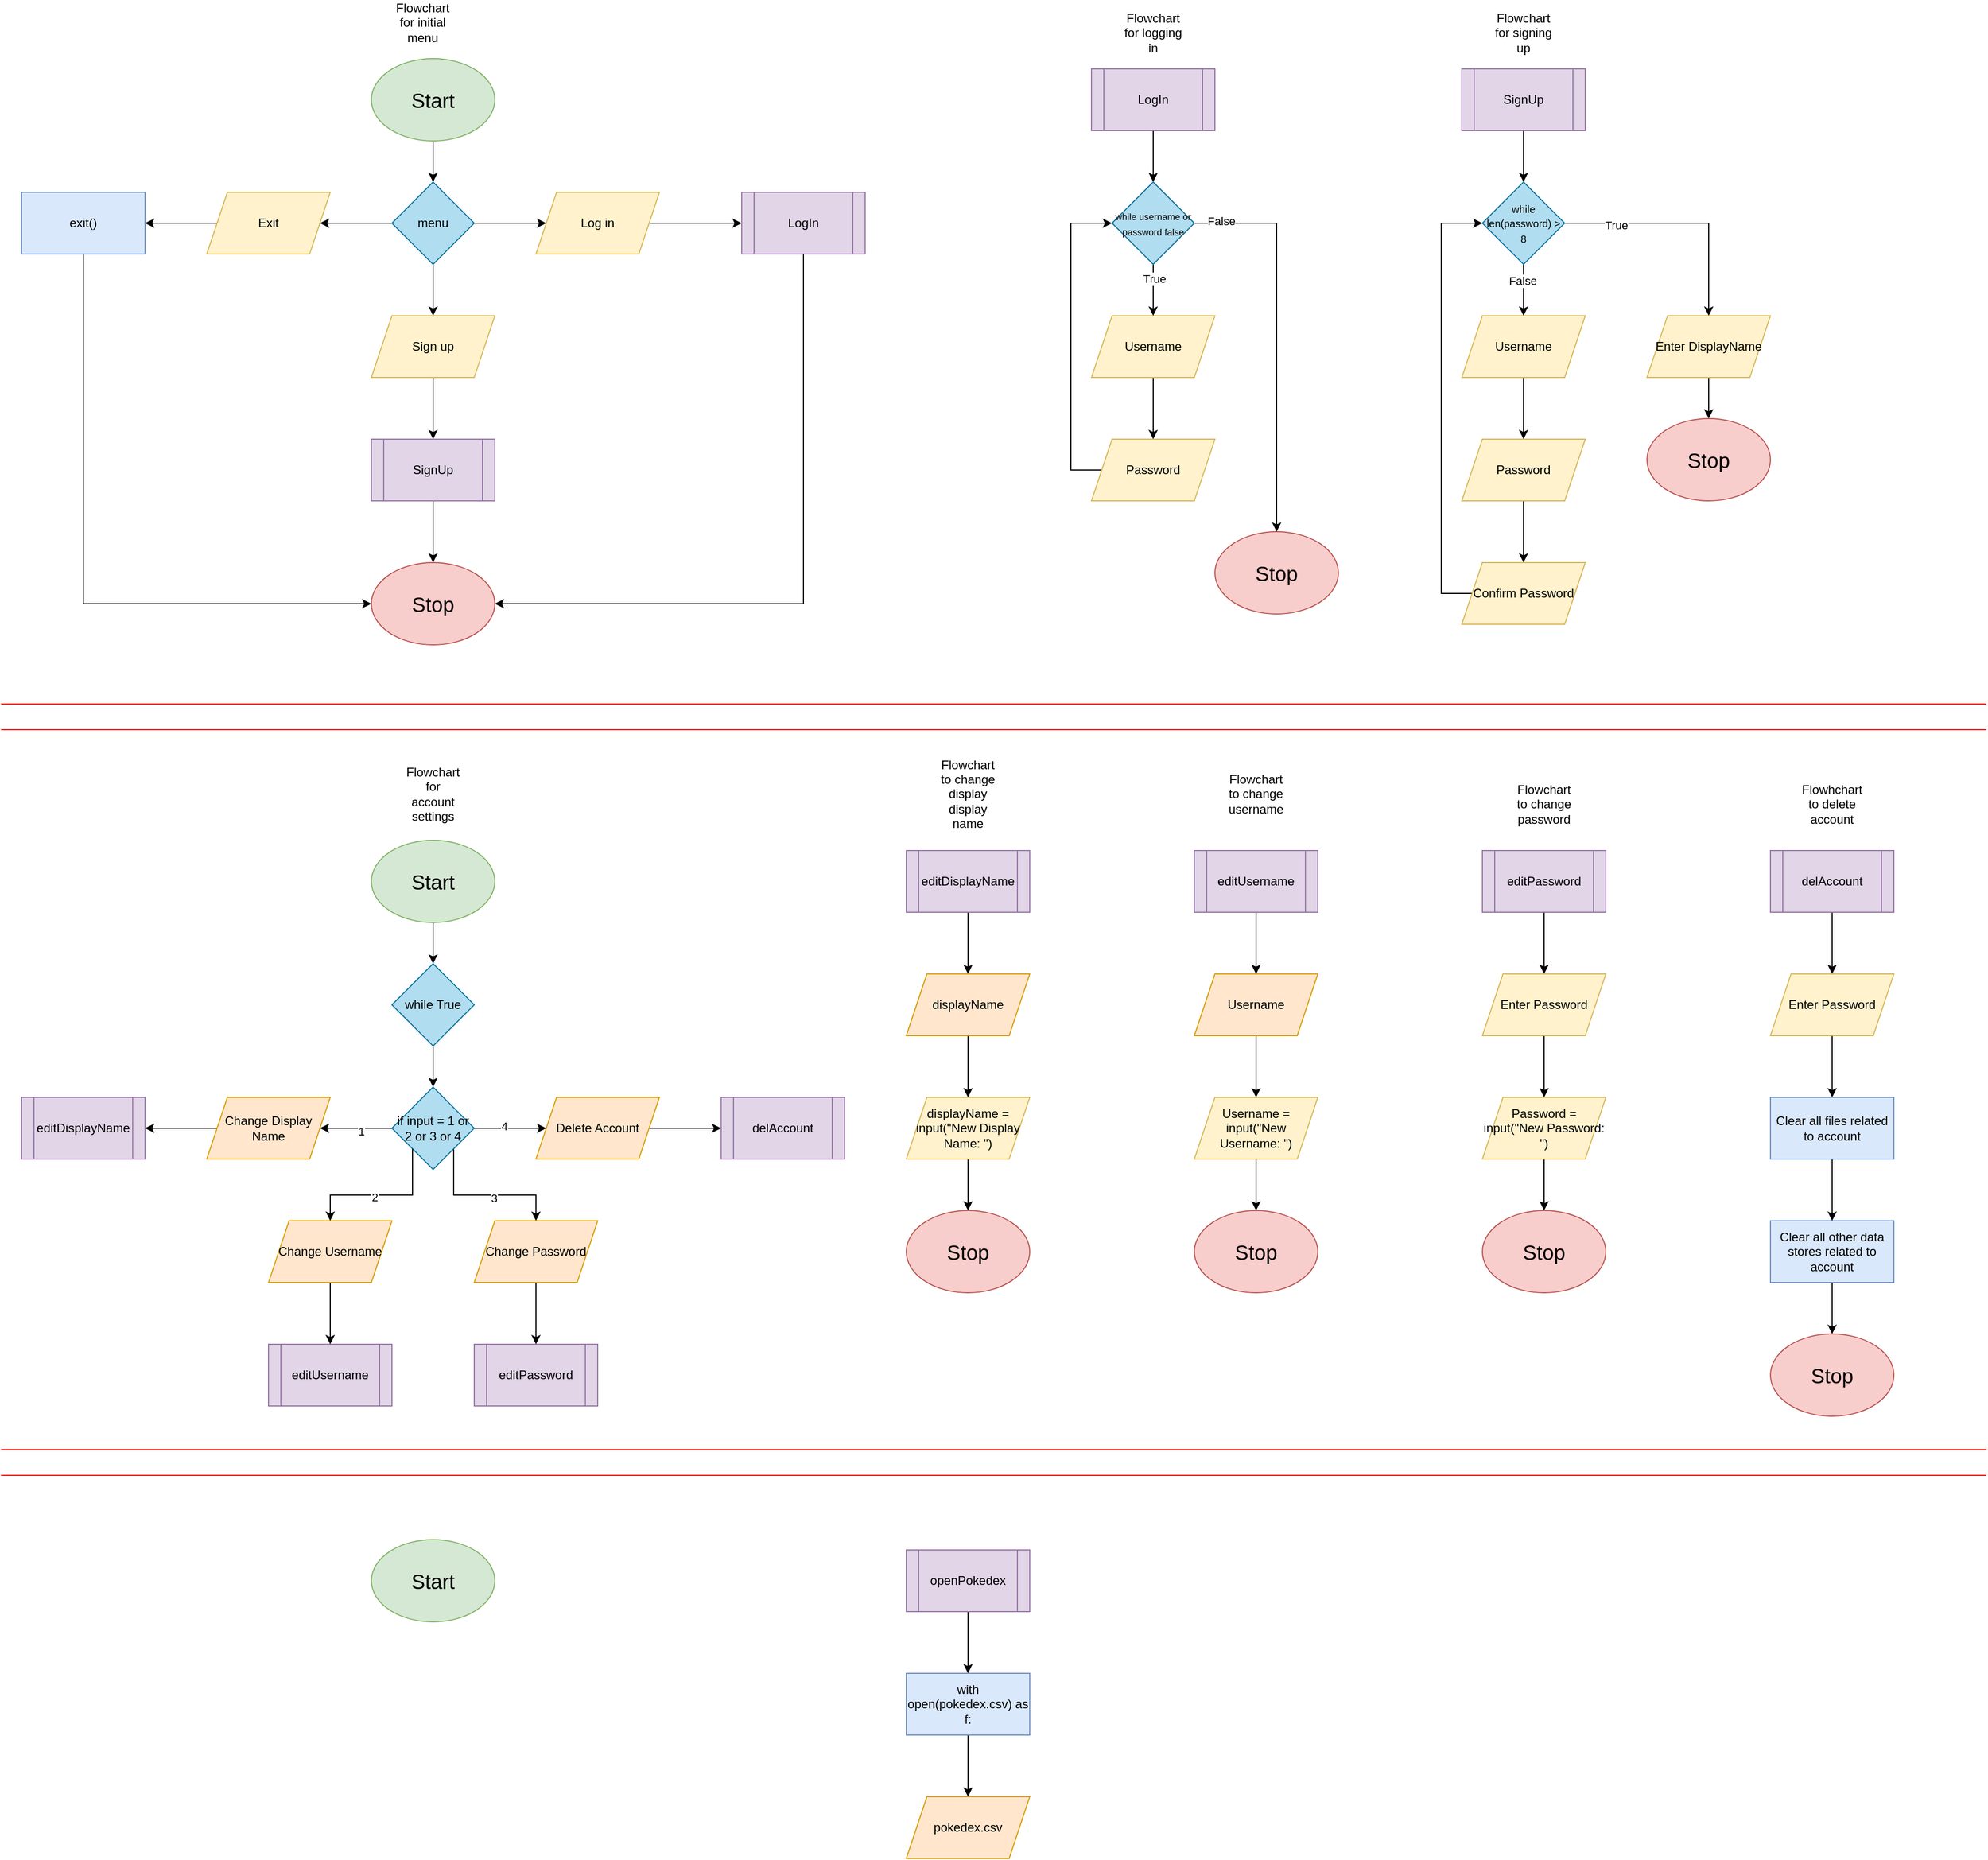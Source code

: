 <mxfile version="22.1.21" type="google">
  <diagram name="Page-1" id="HYOMEYhp4u_rswwWf5U5">
    <mxGraphModel grid="1" page="1" gridSize="10" guides="1" tooltips="1" connect="1" arrows="1" fold="1" pageScale="1" pageWidth="10000" pageHeight="10000" math="0" shadow="0">
      <root>
        <mxCell id="0" />
        <mxCell id="1" parent="0" />
        <mxCell id="A1cnm3-KWDeCmwyzPE66-7" style="edgeStyle=orthogonalEdgeStyle;rounded=0;orthogonalLoop=1;jettySize=auto;html=1;exitX=0.5;exitY=1;exitDx=0;exitDy=0;entryX=0.5;entryY=0;entryDx=0;entryDy=0;" edge="1" parent="1" source="A1cnm3-KWDeCmwyzPE66-2" target="A1cnm3-KWDeCmwyzPE66-3">
          <mxGeometry relative="1" as="geometry" />
        </mxCell>
        <mxCell id="A1cnm3-KWDeCmwyzPE66-2" value="&lt;font style=&quot;font-size: 20px;&quot;&gt;Start&lt;/font&gt;" style="ellipse;whiteSpace=wrap;html=1;fillColor=#d5e8d4;strokeColor=#82b366;" vertex="1" parent="1">
          <mxGeometry x="360" y="80" width="120" height="80" as="geometry" />
        </mxCell>
        <mxCell id="A1cnm3-KWDeCmwyzPE66-9" style="edgeStyle=orthogonalEdgeStyle;rounded=0;orthogonalLoop=1;jettySize=auto;html=1;exitX=1;exitY=0.5;exitDx=0;exitDy=0;entryX=0;entryY=0.5;entryDx=0;entryDy=0;" edge="1" parent="1" source="A1cnm3-KWDeCmwyzPE66-3" target="A1cnm3-KWDeCmwyzPE66-4">
          <mxGeometry relative="1" as="geometry" />
        </mxCell>
        <mxCell id="A1cnm3-KWDeCmwyzPE66-10" style="edgeStyle=orthogonalEdgeStyle;rounded=0;orthogonalLoop=1;jettySize=auto;html=1;exitX=0;exitY=0.5;exitDx=0;exitDy=0;entryX=1;entryY=0.5;entryDx=0;entryDy=0;" edge="1" parent="1" source="A1cnm3-KWDeCmwyzPE66-3" target="A1cnm3-KWDeCmwyzPE66-6">
          <mxGeometry relative="1" as="geometry" />
        </mxCell>
        <mxCell id="A1cnm3-KWDeCmwyzPE66-11" style="edgeStyle=orthogonalEdgeStyle;rounded=0;orthogonalLoop=1;jettySize=auto;html=1;exitX=0.5;exitY=1;exitDx=0;exitDy=0;entryX=0.5;entryY=0;entryDx=0;entryDy=0;" edge="1" parent="1" source="A1cnm3-KWDeCmwyzPE66-3" target="A1cnm3-KWDeCmwyzPE66-5">
          <mxGeometry relative="1" as="geometry" />
        </mxCell>
        <mxCell id="A1cnm3-KWDeCmwyzPE66-3" value="menu" style="rhombus;whiteSpace=wrap;html=1;fillColor=#b1ddf0;strokeColor=#10739e;" vertex="1" parent="1">
          <mxGeometry x="380" y="200" width="80" height="80" as="geometry" />
        </mxCell>
        <mxCell id="A1cnm3-KWDeCmwyzPE66-16" style="edgeStyle=orthogonalEdgeStyle;rounded=0;orthogonalLoop=1;jettySize=auto;html=1;exitX=1;exitY=0.5;exitDx=0;exitDy=0;entryX=0;entryY=0.5;entryDx=0;entryDy=0;" edge="1" parent="1" source="A1cnm3-KWDeCmwyzPE66-4" target="A1cnm3-KWDeCmwyzPE66-15">
          <mxGeometry relative="1" as="geometry" />
        </mxCell>
        <mxCell id="A1cnm3-KWDeCmwyzPE66-4" value="Log in" style="shape=parallelogram;perimeter=parallelogramPerimeter;whiteSpace=wrap;html=1;fixedSize=1;fillColor=#fff2cc;strokeColor=#d6b656;" vertex="1" parent="1">
          <mxGeometry x="520" y="210" width="120" height="60" as="geometry" />
        </mxCell>
        <mxCell id="A1cnm3-KWDeCmwyzPE66-38" style="edgeStyle=orthogonalEdgeStyle;rounded=0;orthogonalLoop=1;jettySize=auto;html=1;exitX=0.5;exitY=1;exitDx=0;exitDy=0;entryX=0.5;entryY=0;entryDx=0;entryDy=0;" edge="1" parent="1" source="A1cnm3-KWDeCmwyzPE66-5" target="A1cnm3-KWDeCmwyzPE66-37">
          <mxGeometry relative="1" as="geometry" />
        </mxCell>
        <mxCell id="A1cnm3-KWDeCmwyzPE66-5" value="Sign up" style="shape=parallelogram;perimeter=parallelogramPerimeter;whiteSpace=wrap;html=1;fixedSize=1;fillColor=#fff2cc;strokeColor=#d6b656;" vertex="1" parent="1">
          <mxGeometry x="360" y="330" width="120" height="60" as="geometry" />
        </mxCell>
        <mxCell id="A1cnm3-KWDeCmwyzPE66-14" style="edgeStyle=orthogonalEdgeStyle;rounded=0;orthogonalLoop=1;jettySize=auto;html=1;exitX=0;exitY=0.5;exitDx=0;exitDy=0;entryX=1;entryY=0.5;entryDx=0;entryDy=0;" edge="1" parent="1" source="A1cnm3-KWDeCmwyzPE66-6" target="A1cnm3-KWDeCmwyzPE66-13">
          <mxGeometry relative="1" as="geometry" />
        </mxCell>
        <mxCell id="A1cnm3-KWDeCmwyzPE66-6" value="Exit" style="shape=parallelogram;perimeter=parallelogramPerimeter;whiteSpace=wrap;html=1;fixedSize=1;fillColor=#fff2cc;strokeColor=#d6b656;" vertex="1" parent="1">
          <mxGeometry x="200" y="210" width="120" height="60" as="geometry" />
        </mxCell>
        <mxCell id="A1cnm3-KWDeCmwyzPE66-57" style="edgeStyle=orthogonalEdgeStyle;rounded=0;orthogonalLoop=1;jettySize=auto;html=1;exitX=0.5;exitY=1;exitDx=0;exitDy=0;entryX=0;entryY=0.5;entryDx=0;entryDy=0;" edge="1" parent="1" source="A1cnm3-KWDeCmwyzPE66-13" target="A1cnm3-KWDeCmwyzPE66-54">
          <mxGeometry relative="1" as="geometry" />
        </mxCell>
        <mxCell id="A1cnm3-KWDeCmwyzPE66-13" value="exit()" style="rounded=0;whiteSpace=wrap;html=1;fillColor=#dae8fc;strokeColor=#6c8ebf;" vertex="1" parent="1">
          <mxGeometry x="20" y="210" width="120" height="60" as="geometry" />
        </mxCell>
        <mxCell id="A1cnm3-KWDeCmwyzPE66-56" style="edgeStyle=orthogonalEdgeStyle;rounded=0;orthogonalLoop=1;jettySize=auto;html=1;exitX=0.5;exitY=1;exitDx=0;exitDy=0;entryX=1;entryY=0.5;entryDx=0;entryDy=0;" edge="1" parent="1" source="A1cnm3-KWDeCmwyzPE66-15" target="A1cnm3-KWDeCmwyzPE66-54">
          <mxGeometry relative="1" as="geometry" />
        </mxCell>
        <mxCell id="A1cnm3-KWDeCmwyzPE66-15" value="LogIn" style="shape=process;whiteSpace=wrap;html=1;backgroundOutline=1;fillColor=#e1d5e7;strokeColor=#9673a6;" vertex="1" parent="1">
          <mxGeometry x="720" y="210" width="120" height="60" as="geometry" />
        </mxCell>
        <mxCell id="A1cnm3-KWDeCmwyzPE66-30" style="edgeStyle=orthogonalEdgeStyle;rounded=0;orthogonalLoop=1;jettySize=auto;html=1;exitX=0.5;exitY=1;exitDx=0;exitDy=0;entryX=0.5;entryY=0;entryDx=0;entryDy=0;" edge="1" parent="1" source="A1cnm3-KWDeCmwyzPE66-17" target="A1cnm3-KWDeCmwyzPE66-29">
          <mxGeometry relative="1" as="geometry" />
        </mxCell>
        <mxCell id="A1cnm3-KWDeCmwyzPE66-17" value="LogIn" style="shape=process;whiteSpace=wrap;html=1;backgroundOutline=1;fillColor=#e1d5e7;strokeColor=#9673a6;" vertex="1" parent="1">
          <mxGeometry x="1060" y="90" width="120" height="60" as="geometry" />
        </mxCell>
        <mxCell id="A1cnm3-KWDeCmwyzPE66-21" style="edgeStyle=orthogonalEdgeStyle;rounded=0;orthogonalLoop=1;jettySize=auto;html=1;exitX=0.5;exitY=1;exitDx=0;exitDy=0;entryX=0.5;entryY=0;entryDx=0;entryDy=0;" edge="1" parent="1" source="A1cnm3-KWDeCmwyzPE66-18" target="A1cnm3-KWDeCmwyzPE66-19">
          <mxGeometry relative="1" as="geometry" />
        </mxCell>
        <mxCell id="A1cnm3-KWDeCmwyzPE66-18" value="Username" style="shape=parallelogram;perimeter=parallelogramPerimeter;whiteSpace=wrap;html=1;fixedSize=1;fillColor=#fff2cc;strokeColor=#d6b656;" vertex="1" parent="1">
          <mxGeometry x="1060" y="330" width="120" height="60" as="geometry" />
        </mxCell>
        <mxCell id="A1cnm3-KWDeCmwyzPE66-32" style="edgeStyle=orthogonalEdgeStyle;rounded=0;orthogonalLoop=1;jettySize=auto;html=1;exitX=0;exitY=0.5;exitDx=0;exitDy=0;entryX=0;entryY=0.5;entryDx=0;entryDy=0;" edge="1" parent="1" source="A1cnm3-KWDeCmwyzPE66-19" target="A1cnm3-KWDeCmwyzPE66-29">
          <mxGeometry relative="1" as="geometry">
            <Array as="points">
              <mxPoint x="1040" y="480" />
              <mxPoint x="1040" y="240" />
            </Array>
          </mxGeometry>
        </mxCell>
        <mxCell id="A1cnm3-KWDeCmwyzPE66-19" value="Password" style="shape=parallelogram;perimeter=parallelogramPerimeter;whiteSpace=wrap;html=1;fixedSize=1;fillColor=#fff2cc;strokeColor=#d6b656;" vertex="1" parent="1">
          <mxGeometry x="1060" y="450" width="120" height="60" as="geometry" />
        </mxCell>
        <mxCell id="A1cnm3-KWDeCmwyzPE66-26" value="&lt;font style=&quot;font-size: 20px;&quot;&gt;Stop&lt;/font&gt;" style="ellipse;whiteSpace=wrap;html=1;fillColor=#f8cecc;strokeColor=#b85450;" vertex="1" parent="1">
          <mxGeometry x="1180" y="540" width="120" height="80" as="geometry" />
        </mxCell>
        <mxCell id="A1cnm3-KWDeCmwyzPE66-31" style="edgeStyle=orthogonalEdgeStyle;rounded=0;orthogonalLoop=1;jettySize=auto;html=1;exitX=0.5;exitY=1;exitDx=0;exitDy=0;entryX=0.5;entryY=0;entryDx=0;entryDy=0;" edge="1" parent="1" source="A1cnm3-KWDeCmwyzPE66-29" target="A1cnm3-KWDeCmwyzPE66-18">
          <mxGeometry relative="1" as="geometry" />
        </mxCell>
        <mxCell id="A1cnm3-KWDeCmwyzPE66-33" value="True" style="edgeLabel;html=1;align=center;verticalAlign=middle;resizable=0;points=[];" connectable="0" vertex="1" parent="A1cnm3-KWDeCmwyzPE66-31">
          <mxGeometry x="-0.467" y="1" relative="1" as="geometry">
            <mxPoint as="offset" />
          </mxGeometry>
        </mxCell>
        <mxCell id="A1cnm3-KWDeCmwyzPE66-34" style="edgeStyle=orthogonalEdgeStyle;rounded=0;orthogonalLoop=1;jettySize=auto;html=1;exitX=1;exitY=0.5;exitDx=0;exitDy=0;entryX=0.5;entryY=0;entryDx=0;entryDy=0;" edge="1" parent="1" source="A1cnm3-KWDeCmwyzPE66-29" target="A1cnm3-KWDeCmwyzPE66-26">
          <mxGeometry relative="1" as="geometry">
            <mxPoint x="1240" y="550" as="targetPoint" />
          </mxGeometry>
        </mxCell>
        <mxCell id="A1cnm3-KWDeCmwyzPE66-35" value="False" style="edgeLabel;html=1;align=center;verticalAlign=middle;resizable=0;points=[];" connectable="0" vertex="1" parent="A1cnm3-KWDeCmwyzPE66-34">
          <mxGeometry x="-0.863" y="2" relative="1" as="geometry">
            <mxPoint as="offset" />
          </mxGeometry>
        </mxCell>
        <mxCell id="A1cnm3-KWDeCmwyzPE66-29" value="&lt;font style=&quot;font-size: 9px;&quot;&gt;while username or password false&lt;/font&gt;" style="rhombus;whiteSpace=wrap;html=1;fillColor=#b1ddf0;strokeColor=#10739e;" vertex="1" parent="1">
          <mxGeometry x="1080" y="200" width="80" height="80" as="geometry" />
        </mxCell>
        <mxCell id="A1cnm3-KWDeCmwyzPE66-40" style="edgeStyle=orthogonalEdgeStyle;rounded=0;orthogonalLoop=1;jettySize=auto;html=1;exitX=0.5;exitY=1;exitDx=0;exitDy=0;entryX=0.5;entryY=0;entryDx=0;entryDy=0;" edge="1" parent="1" source="A1cnm3-KWDeCmwyzPE66-36" target="A1cnm3-KWDeCmwyzPE66-39">
          <mxGeometry relative="1" as="geometry" />
        </mxCell>
        <mxCell id="A1cnm3-KWDeCmwyzPE66-36" value="SignUp" style="shape=process;whiteSpace=wrap;html=1;backgroundOutline=1;fillColor=#e1d5e7;strokeColor=#9673a6;" vertex="1" parent="1">
          <mxGeometry x="1420" y="90" width="120" height="60" as="geometry" />
        </mxCell>
        <mxCell id="A1cnm3-KWDeCmwyzPE66-55" style="edgeStyle=orthogonalEdgeStyle;rounded=0;orthogonalLoop=1;jettySize=auto;html=1;exitX=0.5;exitY=1;exitDx=0;exitDy=0;entryX=0.5;entryY=0;entryDx=0;entryDy=0;" edge="1" parent="1" source="A1cnm3-KWDeCmwyzPE66-37" target="A1cnm3-KWDeCmwyzPE66-54">
          <mxGeometry relative="1" as="geometry" />
        </mxCell>
        <mxCell id="A1cnm3-KWDeCmwyzPE66-37" value="SignUp" style="shape=process;whiteSpace=wrap;html=1;backgroundOutline=1;fillColor=#e1d5e7;strokeColor=#9673a6;" vertex="1" parent="1">
          <mxGeometry x="360" y="450" width="120" height="60" as="geometry" />
        </mxCell>
        <mxCell id="A1cnm3-KWDeCmwyzPE66-43" style="edgeStyle=orthogonalEdgeStyle;rounded=0;orthogonalLoop=1;jettySize=auto;html=1;exitX=0.5;exitY=1;exitDx=0;exitDy=0;entryX=0.5;entryY=0;entryDx=0;entryDy=0;" edge="1" parent="1" source="A1cnm3-KWDeCmwyzPE66-39" target="A1cnm3-KWDeCmwyzPE66-41">
          <mxGeometry relative="1" as="geometry" />
        </mxCell>
        <mxCell id="A1cnm3-KWDeCmwyzPE66-48" value="False" style="edgeLabel;html=1;align=center;verticalAlign=middle;resizable=0;points=[];" connectable="0" vertex="1" parent="A1cnm3-KWDeCmwyzPE66-43">
          <mxGeometry x="-0.36" y="-1" relative="1" as="geometry">
            <mxPoint as="offset" />
          </mxGeometry>
        </mxCell>
        <mxCell id="A1cnm3-KWDeCmwyzPE66-51" style="edgeStyle=orthogonalEdgeStyle;rounded=0;orthogonalLoop=1;jettySize=auto;html=1;exitX=1;exitY=0.5;exitDx=0;exitDy=0;entryX=0.5;entryY=0;entryDx=0;entryDy=0;" edge="1" parent="1" source="A1cnm3-KWDeCmwyzPE66-39" target="A1cnm3-KWDeCmwyzPE66-49">
          <mxGeometry relative="1" as="geometry" />
        </mxCell>
        <mxCell id="A1cnm3-KWDeCmwyzPE66-58" value="True" style="edgeLabel;html=1;align=center;verticalAlign=middle;resizable=0;points=[];" connectable="0" vertex="1" parent="A1cnm3-KWDeCmwyzPE66-51">
          <mxGeometry x="-0.569" y="-2" relative="1" as="geometry">
            <mxPoint as="offset" />
          </mxGeometry>
        </mxCell>
        <mxCell id="A1cnm3-KWDeCmwyzPE66-39" value="&lt;font style=&quot;font-size: 10px;&quot;&gt;while len(password) &amp;gt; 8&lt;/font&gt;" style="rhombus;whiteSpace=wrap;html=1;fillColor=#b1ddf0;strokeColor=#10739e;" vertex="1" parent="1">
          <mxGeometry x="1440" y="200" width="80" height="80" as="geometry" />
        </mxCell>
        <mxCell id="A1cnm3-KWDeCmwyzPE66-44" style="edgeStyle=orthogonalEdgeStyle;rounded=0;orthogonalLoop=1;jettySize=auto;html=1;exitX=0.5;exitY=1;exitDx=0;exitDy=0;entryX=0.5;entryY=0;entryDx=0;entryDy=0;" edge="1" parent="1" source="A1cnm3-KWDeCmwyzPE66-41" target="A1cnm3-KWDeCmwyzPE66-42">
          <mxGeometry relative="1" as="geometry" />
        </mxCell>
        <mxCell id="A1cnm3-KWDeCmwyzPE66-41" value="Username" style="shape=parallelogram;perimeter=parallelogramPerimeter;whiteSpace=wrap;html=1;fixedSize=1;fillColor=#fff2cc;strokeColor=#d6b656;" vertex="1" parent="1">
          <mxGeometry x="1420" y="330" width="120" height="60" as="geometry" />
        </mxCell>
        <mxCell id="A1cnm3-KWDeCmwyzPE66-46" style="edgeStyle=orthogonalEdgeStyle;rounded=0;orthogonalLoop=1;jettySize=auto;html=1;exitX=0.5;exitY=1;exitDx=0;exitDy=0;entryX=0.5;entryY=0;entryDx=0;entryDy=0;" edge="1" parent="1" source="A1cnm3-KWDeCmwyzPE66-42" target="A1cnm3-KWDeCmwyzPE66-45">
          <mxGeometry relative="1" as="geometry" />
        </mxCell>
        <mxCell id="A1cnm3-KWDeCmwyzPE66-42" value="Password" style="shape=parallelogram;perimeter=parallelogramPerimeter;whiteSpace=wrap;html=1;fixedSize=1;fillColor=#fff2cc;strokeColor=#d6b656;" vertex="1" parent="1">
          <mxGeometry x="1420" y="450" width="120" height="60" as="geometry" />
        </mxCell>
        <mxCell id="A1cnm3-KWDeCmwyzPE66-47" style="edgeStyle=orthogonalEdgeStyle;rounded=0;orthogonalLoop=1;jettySize=auto;html=1;exitX=0;exitY=0.5;exitDx=0;exitDy=0;entryX=0;entryY=0.5;entryDx=0;entryDy=0;" edge="1" parent="1" source="A1cnm3-KWDeCmwyzPE66-45" target="A1cnm3-KWDeCmwyzPE66-39">
          <mxGeometry relative="1" as="geometry">
            <Array as="points">
              <mxPoint x="1400" y="600" />
              <mxPoint x="1400" y="240" />
            </Array>
          </mxGeometry>
        </mxCell>
        <mxCell id="A1cnm3-KWDeCmwyzPE66-45" value="Confirm Password" style="shape=parallelogram;perimeter=parallelogramPerimeter;whiteSpace=wrap;html=1;fixedSize=1;fillColor=#fff2cc;strokeColor=#d6b656;" vertex="1" parent="1">
          <mxGeometry x="1420" y="570" width="120" height="60" as="geometry" />
        </mxCell>
        <mxCell id="A1cnm3-KWDeCmwyzPE66-53" style="edgeStyle=orthogonalEdgeStyle;rounded=0;orthogonalLoop=1;jettySize=auto;html=1;exitX=0.5;exitY=1;exitDx=0;exitDy=0;entryX=0.5;entryY=0;entryDx=0;entryDy=0;" edge="1" parent="1" source="A1cnm3-KWDeCmwyzPE66-49" target="A1cnm3-KWDeCmwyzPE66-52">
          <mxGeometry relative="1" as="geometry" />
        </mxCell>
        <mxCell id="A1cnm3-KWDeCmwyzPE66-49" value="Enter DisplayName" style="shape=parallelogram;perimeter=parallelogramPerimeter;whiteSpace=wrap;html=1;fixedSize=1;fillColor=#fff2cc;strokeColor=#d6b656;" vertex="1" parent="1">
          <mxGeometry x="1600" y="330" width="120" height="60" as="geometry" />
        </mxCell>
        <mxCell id="A1cnm3-KWDeCmwyzPE66-52" value="&lt;font style=&quot;font-size: 20px;&quot;&gt;Stop&lt;/font&gt;" style="ellipse;whiteSpace=wrap;html=1;fillColor=#f8cecc;strokeColor=#b85450;" vertex="1" parent="1">
          <mxGeometry x="1600" y="430" width="120" height="80" as="geometry" />
        </mxCell>
        <mxCell id="A1cnm3-KWDeCmwyzPE66-54" value="&lt;font style=&quot;font-size: 20px;&quot;&gt;Stop&lt;/font&gt;" style="ellipse;whiteSpace=wrap;html=1;fillColor=#f8cecc;strokeColor=#b85450;" vertex="1" parent="1">
          <mxGeometry x="360" y="570" width="120" height="80" as="geometry" />
        </mxCell>
        <mxCell id="A1cnm3-KWDeCmwyzPE66-59" value="" style="shape=link;html=1;rounded=0;width=25;fillColor=#f8cecc;strokeColor=#ff0800;" edge="1" parent="1">
          <mxGeometry width="100" relative="1" as="geometry">
            <mxPoint y="720" as="sourcePoint" />
            <mxPoint x="1930" y="720" as="targetPoint" />
          </mxGeometry>
        </mxCell>
        <mxCell id="A1cnm3-KWDeCmwyzPE66-65" style="edgeStyle=orthogonalEdgeStyle;rounded=0;orthogonalLoop=1;jettySize=auto;html=1;exitX=0.5;exitY=1;exitDx=0;exitDy=0;entryX=0.5;entryY=0;entryDx=0;entryDy=0;" edge="1" parent="1" source="A1cnm3-KWDeCmwyzPE66-60" target="A1cnm3-KWDeCmwyzPE66-64">
          <mxGeometry relative="1" as="geometry" />
        </mxCell>
        <mxCell id="A1cnm3-KWDeCmwyzPE66-60" value="&lt;font style=&quot;font-size: 20px;&quot;&gt;Start&lt;/font&gt;" style="ellipse;whiteSpace=wrap;html=1;fillColor=#d5e8d4;strokeColor=#82b366;" vertex="1" parent="1">
          <mxGeometry x="360" y="840" width="120" height="80" as="geometry" />
        </mxCell>
        <mxCell id="A1cnm3-KWDeCmwyzPE66-61" value="Flowchart for initial menu" style="text;html=1;strokeColor=none;fillColor=none;align=center;verticalAlign=middle;whiteSpace=wrap;rounded=0;" vertex="1" parent="1">
          <mxGeometry x="380" y="30" width="60" height="30" as="geometry" />
        </mxCell>
        <mxCell id="A1cnm3-KWDeCmwyzPE66-62" value="Flowchart for logging in" style="text;html=1;strokeColor=none;fillColor=none;align=center;verticalAlign=middle;whiteSpace=wrap;rounded=0;" vertex="1" parent="1">
          <mxGeometry x="1090" y="40" width="60" height="30" as="geometry" />
        </mxCell>
        <mxCell id="A1cnm3-KWDeCmwyzPE66-63" value="Flowchart for signing up" style="text;html=1;strokeColor=none;fillColor=none;align=center;verticalAlign=middle;whiteSpace=wrap;rounded=0;" vertex="1" parent="1">
          <mxGeometry x="1450" y="40" width="60" height="30" as="geometry" />
        </mxCell>
        <mxCell id="A1cnm3-KWDeCmwyzPE66-70" style="edgeStyle=orthogonalEdgeStyle;rounded=0;orthogonalLoop=1;jettySize=auto;html=1;exitX=0.5;exitY=1;exitDx=0;exitDy=0;entryX=0.5;entryY=0;entryDx=0;entryDy=0;" edge="1" parent="1" source="A1cnm3-KWDeCmwyzPE66-64" target="A1cnm3-KWDeCmwyzPE66-66">
          <mxGeometry relative="1" as="geometry" />
        </mxCell>
        <mxCell id="A1cnm3-KWDeCmwyzPE66-64" value="while True" style="rhombus;whiteSpace=wrap;html=1;fillColor=#b1ddf0;strokeColor=#10739e;" vertex="1" parent="1">
          <mxGeometry x="380" y="960" width="80" height="80" as="geometry" />
        </mxCell>
        <mxCell id="A1cnm3-KWDeCmwyzPE66-79" style="edgeStyle=orthogonalEdgeStyle;rounded=0;orthogonalLoop=1;jettySize=auto;html=1;exitX=1;exitY=0.5;exitDx=0;exitDy=0;entryX=0;entryY=0.5;entryDx=0;entryDy=0;" edge="1" parent="1" source="A1cnm3-KWDeCmwyzPE66-133" target="A1cnm3-KWDeCmwyzPE66-78">
          <mxGeometry relative="1" as="geometry" />
        </mxCell>
        <mxCell id="A1cnm3-KWDeCmwyzPE66-129" style="edgeStyle=orthogonalEdgeStyle;rounded=0;orthogonalLoop=1;jettySize=auto;html=1;exitX=1;exitY=1;exitDx=0;exitDy=0;entryX=0.5;entryY=0;entryDx=0;entryDy=0;" edge="1" parent="1" source="A1cnm3-KWDeCmwyzPE66-66" target="A1cnm3-KWDeCmwyzPE66-128">
          <mxGeometry relative="1" as="geometry" />
        </mxCell>
        <mxCell id="A1cnm3-KWDeCmwyzPE66-130" value="3" style="edgeLabel;html=1;align=center;verticalAlign=middle;resizable=0;points=[];" connectable="0" vertex="1" parent="A1cnm3-KWDeCmwyzPE66-129">
          <mxGeometry x="0.118" y="-3" relative="1" as="geometry">
            <mxPoint as="offset" />
          </mxGeometry>
        </mxCell>
        <mxCell id="A1cnm3-KWDeCmwyzPE66-66" value="if input = 1 or 2 or 3 or 4" style="rhombus;whiteSpace=wrap;html=1;fillColor=#b1ddf0;strokeColor=#10739e;" vertex="1" parent="1">
          <mxGeometry x="380" y="1080" width="80" height="80" as="geometry" />
        </mxCell>
        <mxCell id="A1cnm3-KWDeCmwyzPE66-74" value="editDisplayName" style="shape=process;whiteSpace=wrap;html=1;backgroundOutline=1;fillColor=#e1d5e7;strokeColor=#9673a6;" vertex="1" parent="1">
          <mxGeometry x="20" y="1090" width="120" height="60" as="geometry" />
        </mxCell>
        <mxCell id="A1cnm3-KWDeCmwyzPE66-76" value="editUsername" style="shape=process;whiteSpace=wrap;html=1;backgroundOutline=1;fillColor=#e1d5e7;strokeColor=#9673a6;" vertex="1" parent="1">
          <mxGeometry x="260" y="1330" width="120" height="60" as="geometry" />
        </mxCell>
        <mxCell id="A1cnm3-KWDeCmwyzPE66-77" value="editPassword" style="shape=process;whiteSpace=wrap;html=1;backgroundOutline=1;fillColor=#e1d5e7;strokeColor=#9673a6;" vertex="1" parent="1">
          <mxGeometry x="460" y="1330" width="120" height="60" as="geometry" />
        </mxCell>
        <mxCell id="A1cnm3-KWDeCmwyzPE66-78" value="delAccount" style="shape=process;whiteSpace=wrap;html=1;backgroundOutline=1;fillColor=#e1d5e7;strokeColor=#9673a6;" vertex="1" parent="1">
          <mxGeometry x="700" y="1090" width="120" height="60" as="geometry" />
        </mxCell>
        <mxCell id="A1cnm3-KWDeCmwyzPE66-86" style="edgeStyle=orthogonalEdgeStyle;rounded=0;orthogonalLoop=1;jettySize=auto;html=1;exitX=0.5;exitY=1;exitDx=0;exitDy=0;entryX=0.5;entryY=0;entryDx=0;entryDy=0;" edge="1" parent="1" source="A1cnm3-KWDeCmwyzPE66-82" target="A1cnm3-KWDeCmwyzPE66-84">
          <mxGeometry relative="1" as="geometry" />
        </mxCell>
        <mxCell id="A1cnm3-KWDeCmwyzPE66-82" value="editDisplayName" style="shape=process;whiteSpace=wrap;html=1;backgroundOutline=1;fillColor=#e1d5e7;strokeColor=#9673a6;" vertex="1" parent="1">
          <mxGeometry x="880" y="850" width="120" height="60" as="geometry" />
        </mxCell>
        <mxCell id="A1cnm3-KWDeCmwyzPE66-89" style="edgeStyle=orthogonalEdgeStyle;rounded=0;orthogonalLoop=1;jettySize=auto;html=1;exitX=0.5;exitY=1;exitDx=0;exitDy=0;entryX=0.5;entryY=0;entryDx=0;entryDy=0;" edge="1" parent="1" source="A1cnm3-KWDeCmwyzPE66-83" target="A1cnm3-KWDeCmwyzPE66-88">
          <mxGeometry relative="1" as="geometry" />
        </mxCell>
        <mxCell id="A1cnm3-KWDeCmwyzPE66-83" value="displayName = input(&quot;New Display Name: &quot;)" style="shape=parallelogram;perimeter=parallelogramPerimeter;whiteSpace=wrap;html=1;fixedSize=1;fillColor=#fff2cc;strokeColor=#d6b656;" vertex="1" parent="1">
          <mxGeometry x="880" y="1090" width="120" height="60" as="geometry" />
        </mxCell>
        <mxCell id="A1cnm3-KWDeCmwyzPE66-87" style="edgeStyle=orthogonalEdgeStyle;rounded=0;orthogonalLoop=1;jettySize=auto;html=1;exitX=0.5;exitY=1;exitDx=0;exitDy=0;entryX=0.5;entryY=0;entryDx=0;entryDy=0;" edge="1" parent="1" source="A1cnm3-KWDeCmwyzPE66-84" target="A1cnm3-KWDeCmwyzPE66-83">
          <mxGeometry relative="1" as="geometry" />
        </mxCell>
        <mxCell id="A1cnm3-KWDeCmwyzPE66-84" value="displayName" style="shape=parallelogram;perimeter=parallelogramPerimeter;whiteSpace=wrap;html=1;fixedSize=1;fillColor=#ffe6cc;strokeColor=#d79b00;" vertex="1" parent="1">
          <mxGeometry x="880" y="970" width="120" height="60" as="geometry" />
        </mxCell>
        <mxCell id="A1cnm3-KWDeCmwyzPE66-85" style="edgeStyle=orthogonalEdgeStyle;rounded=0;orthogonalLoop=1;jettySize=auto;html=1;exitX=0.5;exitY=1;exitDx=0;exitDy=0;" edge="1" parent="1" source="A1cnm3-KWDeCmwyzPE66-83" target="A1cnm3-KWDeCmwyzPE66-83">
          <mxGeometry relative="1" as="geometry" />
        </mxCell>
        <mxCell id="A1cnm3-KWDeCmwyzPE66-88" value="&lt;font style=&quot;font-size: 20px;&quot;&gt;Stop&lt;/font&gt;" style="ellipse;whiteSpace=wrap;html=1;fillColor=#f8cecc;strokeColor=#b85450;" vertex="1" parent="1">
          <mxGeometry x="880" y="1200" width="120" height="80" as="geometry" />
        </mxCell>
        <mxCell id="A1cnm3-KWDeCmwyzPE66-97" value="" style="edgeStyle=orthogonalEdgeStyle;rounded=0;orthogonalLoop=1;jettySize=auto;html=1;" edge="1" parent="1" source="A1cnm3-KWDeCmwyzPE66-90" target="A1cnm3-KWDeCmwyzPE66-94">
          <mxGeometry relative="1" as="geometry" />
        </mxCell>
        <mxCell id="A1cnm3-KWDeCmwyzPE66-90" value="editUsername" style="shape=process;whiteSpace=wrap;html=1;backgroundOutline=1;fillColor=#e1d5e7;strokeColor=#9673a6;" vertex="1" parent="1">
          <mxGeometry x="1160" y="850" width="120" height="60" as="geometry" />
        </mxCell>
        <mxCell id="A1cnm3-KWDeCmwyzPE66-91" style="edgeStyle=orthogonalEdgeStyle;rounded=0;orthogonalLoop=1;jettySize=auto;html=1;exitX=0.5;exitY=1;exitDx=0;exitDy=0;entryX=0.5;entryY=0;entryDx=0;entryDy=0;" edge="1" parent="1" source="A1cnm3-KWDeCmwyzPE66-92" target="A1cnm3-KWDeCmwyzPE66-96">
          <mxGeometry relative="1" as="geometry" />
        </mxCell>
        <mxCell id="A1cnm3-KWDeCmwyzPE66-92" value="Username = input(&quot;New Username: &quot;)" style="shape=parallelogram;perimeter=parallelogramPerimeter;whiteSpace=wrap;html=1;fixedSize=1;fillColor=#fff2cc;strokeColor=#d6b656;" vertex="1" parent="1">
          <mxGeometry x="1160" y="1090" width="120" height="60" as="geometry" />
        </mxCell>
        <mxCell id="A1cnm3-KWDeCmwyzPE66-93" style="edgeStyle=orthogonalEdgeStyle;rounded=0;orthogonalLoop=1;jettySize=auto;html=1;exitX=0.5;exitY=1;exitDx=0;exitDy=0;entryX=0.5;entryY=0;entryDx=0;entryDy=0;" edge="1" parent="1" source="A1cnm3-KWDeCmwyzPE66-94" target="A1cnm3-KWDeCmwyzPE66-92">
          <mxGeometry relative="1" as="geometry" />
        </mxCell>
        <mxCell id="A1cnm3-KWDeCmwyzPE66-94" value="Username" style="shape=parallelogram;perimeter=parallelogramPerimeter;whiteSpace=wrap;html=1;fixedSize=1;fillColor=#ffe6cc;strokeColor=#d79b00;" vertex="1" parent="1">
          <mxGeometry x="1160" y="970" width="120" height="60" as="geometry" />
        </mxCell>
        <mxCell id="A1cnm3-KWDeCmwyzPE66-95" style="edgeStyle=orthogonalEdgeStyle;rounded=0;orthogonalLoop=1;jettySize=auto;html=1;exitX=0.5;exitY=1;exitDx=0;exitDy=0;" edge="1" parent="1" source="A1cnm3-KWDeCmwyzPE66-92" target="A1cnm3-KWDeCmwyzPE66-92">
          <mxGeometry relative="1" as="geometry" />
        </mxCell>
        <mxCell id="A1cnm3-KWDeCmwyzPE66-96" value="&lt;font style=&quot;font-size: 20px;&quot;&gt;Stop&lt;/font&gt;" style="ellipse;whiteSpace=wrap;html=1;fillColor=#f8cecc;strokeColor=#b85450;" vertex="1" parent="1">
          <mxGeometry x="1160" y="1200" width="120" height="80" as="geometry" />
        </mxCell>
        <mxCell id="A1cnm3-KWDeCmwyzPE66-102" value="" style="edgeStyle=orthogonalEdgeStyle;rounded=0;orthogonalLoop=1;jettySize=auto;html=1;" edge="1" parent="1" source="A1cnm3-KWDeCmwyzPE66-98" target="A1cnm3-KWDeCmwyzPE66-99">
          <mxGeometry relative="1" as="geometry" />
        </mxCell>
        <mxCell id="A1cnm3-KWDeCmwyzPE66-98" value="editPassword" style="shape=process;whiteSpace=wrap;html=1;backgroundOutline=1;fillColor=#e1d5e7;strokeColor=#9673a6;" vertex="1" parent="1">
          <mxGeometry x="1440" y="850" width="120" height="60" as="geometry" />
        </mxCell>
        <mxCell id="A1cnm3-KWDeCmwyzPE66-103" value="" style="edgeStyle=orthogonalEdgeStyle;rounded=0;orthogonalLoop=1;jettySize=auto;html=1;" edge="1" parent="1" source="A1cnm3-KWDeCmwyzPE66-99" target="A1cnm3-KWDeCmwyzPE66-100">
          <mxGeometry relative="1" as="geometry" />
        </mxCell>
        <mxCell id="A1cnm3-KWDeCmwyzPE66-99" value="Enter Password" style="shape=parallelogram;perimeter=parallelogramPerimeter;whiteSpace=wrap;html=1;fixedSize=1;fillColor=#fff2cc;strokeColor=#d6b656;" vertex="1" parent="1">
          <mxGeometry x="1440" y="970" width="120" height="60" as="geometry" />
        </mxCell>
        <mxCell id="A1cnm3-KWDeCmwyzPE66-104" value="" style="edgeStyle=orthogonalEdgeStyle;rounded=0;orthogonalLoop=1;jettySize=auto;html=1;" edge="1" parent="1" source="A1cnm3-KWDeCmwyzPE66-100" target="A1cnm3-KWDeCmwyzPE66-101">
          <mxGeometry relative="1" as="geometry" />
        </mxCell>
        <mxCell id="A1cnm3-KWDeCmwyzPE66-100" value="Password = input(&quot;New Password: &quot;)" style="shape=parallelogram;perimeter=parallelogramPerimeter;whiteSpace=wrap;html=1;fixedSize=1;fillColor=#fff2cc;strokeColor=#d6b656;" vertex="1" parent="1">
          <mxGeometry x="1440" y="1090" width="120" height="60" as="geometry" />
        </mxCell>
        <mxCell id="A1cnm3-KWDeCmwyzPE66-101" value="&lt;font style=&quot;font-size: 20px;&quot;&gt;Stop&lt;/font&gt;" style="ellipse;whiteSpace=wrap;html=1;fillColor=#f8cecc;strokeColor=#b85450;" vertex="1" parent="1">
          <mxGeometry x="1440" y="1200" width="120" height="80" as="geometry" />
        </mxCell>
        <mxCell id="A1cnm3-KWDeCmwyzPE66-107" value="" style="edgeStyle=orthogonalEdgeStyle;rounded=0;orthogonalLoop=1;jettySize=auto;html=1;" edge="1" parent="1" source="A1cnm3-KWDeCmwyzPE66-105" target="A1cnm3-KWDeCmwyzPE66-106">
          <mxGeometry relative="1" as="geometry" />
        </mxCell>
        <mxCell id="A1cnm3-KWDeCmwyzPE66-105" value="delAccount" style="shape=process;whiteSpace=wrap;html=1;backgroundOutline=1;fillColor=#e1d5e7;strokeColor=#9673a6;" vertex="1" parent="1">
          <mxGeometry x="1720" y="850" width="120" height="60" as="geometry" />
        </mxCell>
        <mxCell id="A1cnm3-KWDeCmwyzPE66-109" value="" style="edgeStyle=orthogonalEdgeStyle;rounded=0;orthogonalLoop=1;jettySize=auto;html=1;" edge="1" parent="1" source="A1cnm3-KWDeCmwyzPE66-106" target="A1cnm3-KWDeCmwyzPE66-108">
          <mxGeometry relative="1" as="geometry" />
        </mxCell>
        <mxCell id="A1cnm3-KWDeCmwyzPE66-106" value="Enter Password" style="shape=parallelogram;perimeter=parallelogramPerimeter;whiteSpace=wrap;html=1;fixedSize=1;fillColor=#fff2cc;strokeColor=#d6b656;" vertex="1" parent="1">
          <mxGeometry x="1720" y="970" width="120" height="60" as="geometry" />
        </mxCell>
        <mxCell id="A1cnm3-KWDeCmwyzPE66-111" style="edgeStyle=orthogonalEdgeStyle;rounded=0;orthogonalLoop=1;jettySize=auto;html=1;exitX=0.5;exitY=1;exitDx=0;exitDy=0;entryX=0.5;entryY=0;entryDx=0;entryDy=0;" edge="1" parent="1" source="A1cnm3-KWDeCmwyzPE66-108" target="A1cnm3-KWDeCmwyzPE66-110">
          <mxGeometry relative="1" as="geometry" />
        </mxCell>
        <mxCell id="A1cnm3-KWDeCmwyzPE66-108" value="Clear all files related to account" style="rounded=0;whiteSpace=wrap;html=1;fillColor=#dae8fc;strokeColor=#6c8ebf;" vertex="1" parent="1">
          <mxGeometry x="1720" y="1090" width="120" height="60" as="geometry" />
        </mxCell>
        <mxCell id="A1cnm3-KWDeCmwyzPE66-113" style="edgeStyle=orthogonalEdgeStyle;rounded=0;orthogonalLoop=1;jettySize=auto;html=1;exitX=0.5;exitY=1;exitDx=0;exitDy=0;entryX=0.5;entryY=0;entryDx=0;entryDy=0;" edge="1" parent="1" source="A1cnm3-KWDeCmwyzPE66-110" target="A1cnm3-KWDeCmwyzPE66-112">
          <mxGeometry relative="1" as="geometry" />
        </mxCell>
        <mxCell id="A1cnm3-KWDeCmwyzPE66-110" value="Clear all other data stores related to account" style="rounded=0;whiteSpace=wrap;html=1;fillColor=#dae8fc;strokeColor=#6c8ebf;" vertex="1" parent="1">
          <mxGeometry x="1720" y="1210" width="120" height="60" as="geometry" />
        </mxCell>
        <mxCell id="A1cnm3-KWDeCmwyzPE66-112" value="&lt;font style=&quot;font-size: 20px;&quot;&gt;Stop&lt;/font&gt;" style="ellipse;whiteSpace=wrap;html=1;fillColor=#f8cecc;strokeColor=#b85450;" vertex="1" parent="1">
          <mxGeometry x="1720" y="1320" width="120" height="80" as="geometry" />
        </mxCell>
        <mxCell id="A1cnm3-KWDeCmwyzPE66-119" value="" style="edgeStyle=orthogonalEdgeStyle;rounded=0;orthogonalLoop=1;jettySize=auto;html=1;exitX=0;exitY=0.5;exitDx=0;exitDy=0;entryX=1;entryY=0.5;entryDx=0;entryDy=0;" edge="1" parent="1" source="A1cnm3-KWDeCmwyzPE66-66" target="A1cnm3-KWDeCmwyzPE66-118">
          <mxGeometry relative="1" as="geometry">
            <mxPoint x="380" y="1120" as="sourcePoint" />
            <mxPoint x="160" y="1110" as="targetPoint" />
          </mxGeometry>
        </mxCell>
        <mxCell id="A1cnm3-KWDeCmwyzPE66-120" value="1" style="edgeLabel;html=1;align=center;verticalAlign=middle;resizable=0;points=[];" connectable="0" vertex="1" parent="A1cnm3-KWDeCmwyzPE66-119">
          <mxGeometry x="-0.139" y="3" relative="1" as="geometry">
            <mxPoint as="offset" />
          </mxGeometry>
        </mxCell>
        <mxCell id="A1cnm3-KWDeCmwyzPE66-121" value="" style="edgeStyle=orthogonalEdgeStyle;rounded=0;orthogonalLoop=1;jettySize=auto;html=1;" edge="1" parent="1" source="A1cnm3-KWDeCmwyzPE66-118" target="A1cnm3-KWDeCmwyzPE66-74">
          <mxGeometry relative="1" as="geometry" />
        </mxCell>
        <mxCell id="A1cnm3-KWDeCmwyzPE66-118" value="Change Display Name" style="shape=parallelogram;perimeter=parallelogramPerimeter;whiteSpace=wrap;html=1;fixedSize=1;fillColor=#ffe6cc;strokeColor=#d79b00;" vertex="1" parent="1">
          <mxGeometry x="200" y="1090" width="120" height="60" as="geometry" />
        </mxCell>
        <mxCell id="A1cnm3-KWDeCmwyzPE66-123" value="" style="edgeStyle=orthogonalEdgeStyle;rounded=0;orthogonalLoop=1;jettySize=auto;html=1;exitX=0;exitY=1;exitDx=0;exitDy=0;entryX=0.5;entryY=0;entryDx=0;entryDy=0;" edge="1" parent="1" source="A1cnm3-KWDeCmwyzPE66-66" target="A1cnm3-KWDeCmwyzPE66-122">
          <mxGeometry relative="1" as="geometry">
            <mxPoint x="400" y="1140" as="sourcePoint" />
            <mxPoint x="270" y="1330" as="targetPoint" />
          </mxGeometry>
        </mxCell>
        <mxCell id="A1cnm3-KWDeCmwyzPE66-131" value="2" style="edgeLabel;html=1;align=center;verticalAlign=middle;resizable=0;points=[];" connectable="0" vertex="1" parent="A1cnm3-KWDeCmwyzPE66-123">
          <mxGeometry x="0.103" y="2" relative="1" as="geometry">
            <mxPoint as="offset" />
          </mxGeometry>
        </mxCell>
        <mxCell id="A1cnm3-KWDeCmwyzPE66-127" style="edgeStyle=orthogonalEdgeStyle;rounded=0;orthogonalLoop=1;jettySize=auto;html=1;exitX=0.5;exitY=1;exitDx=0;exitDy=0;entryX=0.5;entryY=0;entryDx=0;entryDy=0;" edge="1" parent="1" source="A1cnm3-KWDeCmwyzPE66-122" target="A1cnm3-KWDeCmwyzPE66-76">
          <mxGeometry relative="1" as="geometry" />
        </mxCell>
        <mxCell id="A1cnm3-KWDeCmwyzPE66-122" value="Change Username" style="shape=parallelogram;perimeter=parallelogramPerimeter;whiteSpace=wrap;html=1;fixedSize=1;fillColor=#ffe6cc;strokeColor=#d79b00;" vertex="1" parent="1">
          <mxGeometry x="260" y="1210" width="120" height="60" as="geometry" />
        </mxCell>
        <mxCell id="A1cnm3-KWDeCmwyzPE66-132" style="edgeStyle=orthogonalEdgeStyle;rounded=0;orthogonalLoop=1;jettySize=auto;html=1;exitX=0.5;exitY=1;exitDx=0;exitDy=0;entryX=0.5;entryY=0;entryDx=0;entryDy=0;" edge="1" parent="1" source="A1cnm3-KWDeCmwyzPE66-128" target="A1cnm3-KWDeCmwyzPE66-77">
          <mxGeometry relative="1" as="geometry" />
        </mxCell>
        <mxCell id="A1cnm3-KWDeCmwyzPE66-128" value="Change Password" style="shape=parallelogram;perimeter=parallelogramPerimeter;whiteSpace=wrap;html=1;fixedSize=1;fillColor=#ffe6cc;strokeColor=#d79b00;" vertex="1" parent="1">
          <mxGeometry x="460" y="1210" width="120" height="60" as="geometry" />
        </mxCell>
        <mxCell id="A1cnm3-KWDeCmwyzPE66-134" value="" style="edgeStyle=orthogonalEdgeStyle;rounded=0;orthogonalLoop=1;jettySize=auto;html=1;exitX=1;exitY=0.5;exitDx=0;exitDy=0;entryX=0;entryY=0.5;entryDx=0;entryDy=0;" edge="1" parent="1" source="A1cnm3-KWDeCmwyzPE66-66" target="A1cnm3-KWDeCmwyzPE66-133">
          <mxGeometry relative="1" as="geometry">
            <mxPoint x="460" y="1120" as="sourcePoint" />
            <mxPoint x="700" y="1120" as="targetPoint" />
          </mxGeometry>
        </mxCell>
        <mxCell id="A1cnm3-KWDeCmwyzPE66-135" value="4" style="edgeLabel;html=1;align=center;verticalAlign=middle;resizable=0;points=[];" connectable="0" vertex="1" parent="A1cnm3-KWDeCmwyzPE66-134">
          <mxGeometry x="-0.174" y="2" relative="1" as="geometry">
            <mxPoint as="offset" />
          </mxGeometry>
        </mxCell>
        <mxCell id="A1cnm3-KWDeCmwyzPE66-133" value="Delete Account" style="shape=parallelogram;perimeter=parallelogramPerimeter;whiteSpace=wrap;html=1;fixedSize=1;fillColor=#ffe6cc;strokeColor=#d79b00;" vertex="1" parent="1">
          <mxGeometry x="520" y="1090" width="120" height="60" as="geometry" />
        </mxCell>
        <mxCell id="A1cnm3-KWDeCmwyzPE66-136" value="Flowchart for account settings" style="text;html=1;strokeColor=none;fillColor=none;align=center;verticalAlign=middle;whiteSpace=wrap;rounded=0;" vertex="1" parent="1">
          <mxGeometry x="390" y="780" width="60" height="30" as="geometry" />
        </mxCell>
        <mxCell id="A1cnm3-KWDeCmwyzPE66-137" value="Flowchart to change display display name" style="text;html=1;strokeColor=none;fillColor=none;align=center;verticalAlign=middle;whiteSpace=wrap;rounded=0;" vertex="1" parent="1">
          <mxGeometry x="910" y="780" width="60" height="30" as="geometry" />
        </mxCell>
        <mxCell id="A1cnm3-KWDeCmwyzPE66-138" value="Flowchart to change username" style="text;html=1;strokeColor=none;fillColor=none;align=center;verticalAlign=middle;whiteSpace=wrap;rounded=0;" vertex="1" parent="1">
          <mxGeometry x="1190" y="780" width="60" height="30" as="geometry" />
        </mxCell>
        <mxCell id="A1cnm3-KWDeCmwyzPE66-139" value="Flowchart to change password" style="text;html=1;strokeColor=none;fillColor=none;align=center;verticalAlign=middle;whiteSpace=wrap;rounded=0;" vertex="1" parent="1">
          <mxGeometry x="1470" y="790" width="60" height="30" as="geometry" />
        </mxCell>
        <mxCell id="A1cnm3-KWDeCmwyzPE66-140" value="Flowhchart to delete account" style="text;html=1;strokeColor=none;fillColor=none;align=center;verticalAlign=middle;whiteSpace=wrap;rounded=0;" vertex="1" parent="1">
          <mxGeometry x="1750" y="790" width="60" height="30" as="geometry" />
        </mxCell>
        <mxCell id="A1cnm3-KWDeCmwyzPE66-141" value="" style="shape=link;html=1;rounded=0;width=25;fillColor=#f8cecc;strokeColor=#ff0800;" edge="1" parent="1">
          <mxGeometry width="100" relative="1" as="geometry">
            <mxPoint y="1445" as="sourcePoint" />
            <mxPoint x="1930" y="1445" as="targetPoint" />
          </mxGeometry>
        </mxCell>
        <mxCell id="g_dbiT4o4NIP0Kv6wzmf-2" value="&lt;font style=&quot;font-size: 20px;&quot;&gt;Start&lt;/font&gt;" style="ellipse;whiteSpace=wrap;html=1;fillColor=#d5e8d4;strokeColor=#82b366;" vertex="1" parent="1">
          <mxGeometry x="360" y="1520" width="120" height="80" as="geometry" />
        </mxCell>
        <mxCell id="g_dbiT4o4NIP0Kv6wzmf-5" value="" style="edgeStyle=orthogonalEdgeStyle;rounded=0;orthogonalLoop=1;jettySize=auto;html=1;" edge="1" parent="1" source="g_dbiT4o4NIP0Kv6wzmf-3" target="g_dbiT4o4NIP0Kv6wzmf-4">
          <mxGeometry relative="1" as="geometry" />
        </mxCell>
        <mxCell id="g_dbiT4o4NIP0Kv6wzmf-3" value="openPokedex" style="shape=process;whiteSpace=wrap;html=1;backgroundOutline=1;fillColor=#e1d5e7;strokeColor=#9673a6;" vertex="1" parent="1">
          <mxGeometry x="880" y="1530" width="120" height="60" as="geometry" />
        </mxCell>
        <mxCell id="g_dbiT4o4NIP0Kv6wzmf-8" value="" style="edgeStyle=orthogonalEdgeStyle;rounded=0;orthogonalLoop=1;jettySize=auto;html=1;" edge="1" parent="1" source="g_dbiT4o4NIP0Kv6wzmf-4" target="g_dbiT4o4NIP0Kv6wzmf-7">
          <mxGeometry relative="1" as="geometry" />
        </mxCell>
        <mxCell id="g_dbiT4o4NIP0Kv6wzmf-4" value="with open(pokedex.csv) as f:" style="rounded=0;whiteSpace=wrap;html=1;fillColor=#dae8fc;strokeColor=#6c8ebf;" vertex="1" parent="1">
          <mxGeometry x="880" y="1650" width="120" height="60" as="geometry" />
        </mxCell>
        <mxCell id="g_dbiT4o4NIP0Kv6wzmf-7" value="pokedex.csv" style="shape=parallelogram;perimeter=parallelogramPerimeter;whiteSpace=wrap;html=1;fixedSize=1;fillColor=#ffe6cc;strokeColor=#d79b00;" vertex="1" parent="1">
          <mxGeometry x="880" y="1770" width="120" height="60" as="geometry" />
        </mxCell>
      </root>
    </mxGraphModel>
  </diagram>
</mxfile>
